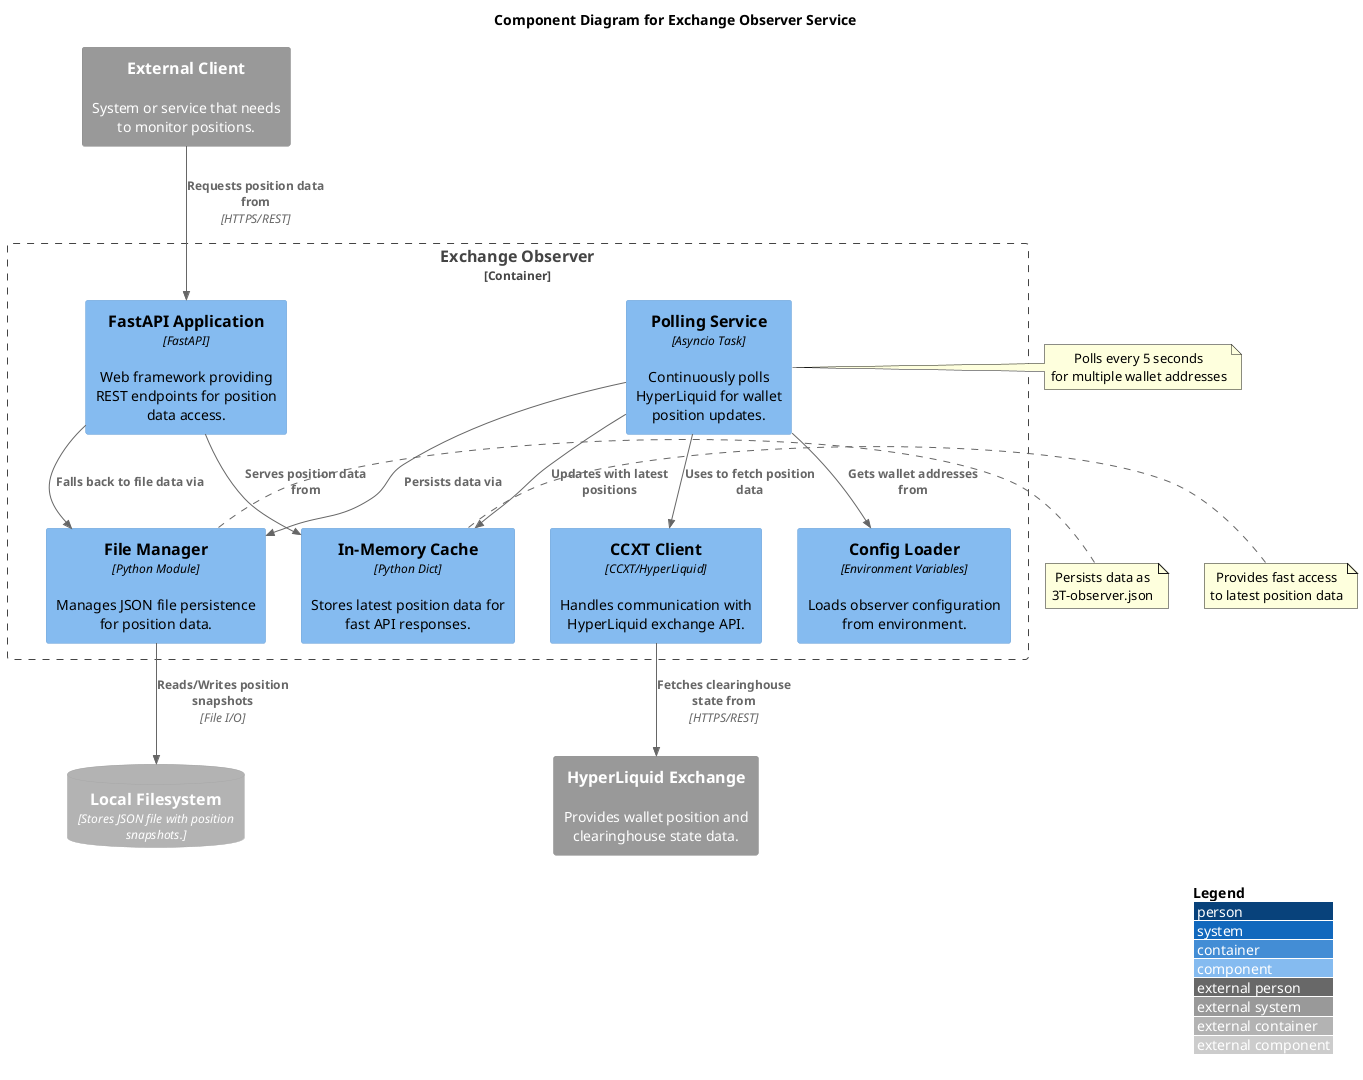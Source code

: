 @startuml Exchange Observer Components
!include <C4/C4_Component.puml>

LAYOUT_WITH_LEGEND()
LAYOUT_TOP_DOWN()

title Component Diagram for Exchange Observer Service

Container_Boundary(exchange_observer, "Exchange Observer") {
    Component(fastapi_app, "FastAPI Application", "FastAPI", "Web framework providing REST endpoints for position data access.")
    Component(polling_service, "Polling Service", "Asyncio Task", "Continuously polls HyperLiquid for wallet position updates.")
    Component(ccxt_client, "CCXT Client", "CCXT/HyperLiquid", "Handles communication with HyperLiquid exchange API.")
    Component(data_cache, "In-Memory Cache", "Python Dict", "Stores latest position data for fast API responses.")
    Component(file_manager, "File Manager", "Python Module", "Manages JSON file persistence for position data.")
    Component(config_loader, "Config Loader", "Environment Variables", "Loads observer configuration from environment.")

    Rel(polling_service, ccxt_client, "Uses to fetch position data")
    Rel(polling_service, data_cache, "Updates with latest positions")
    Rel(polling_service, file_manager, "Persists data via")
    Rel(polling_service, config_loader, "Gets wallet addresses from")
    Rel(fastapi_app, data_cache, "Serves position data from")
    Rel(fastapi_app, file_manager, "Falls back to file data via")
}

System_Ext(external_client, "External Client", "System or service that needs to monitor positions.")
System_Ext(hyperliquid, "HyperLiquid Exchange", "Provides wallet position and clearinghouse state data.")
ContainerDb_Ext(local_filesystem, "Local Filesystem", "Stores JSON file with position snapshots.")

Rel(external_client, fastapi_app, "Requests position data from", "HTTPS/REST")
Rel(ccxt_client, hyperliquid, "Fetches clearinghouse state from", "HTTPS/REST")
Rel(file_manager, local_filesystem, "Reads/Writes position snapshots", "File I/O")

note right of polling_service : Polls every 5 seconds\nfor multiple wallet addresses
note right of data_cache : Provides fast access\nto latest position data
note right of file_manager : Persists data as\n3T-observer.json

@enduml